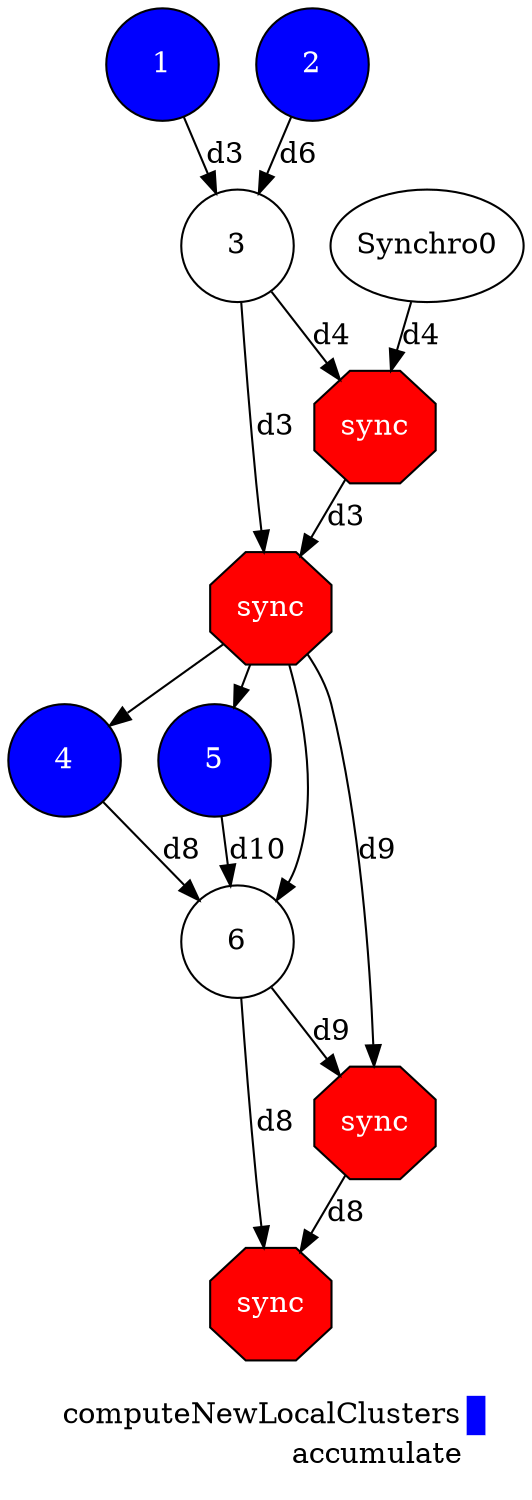 digraph {
  rankdir=TB;
  labeljust="l";
  subgraph dependence_graph {
    ranksep=0.20;
    node[height=0.75];

1[shape=circle, style=filled fillcolor="#0000ff" fontcolor="#ffffff"];
2[shape=circle, style=filled fillcolor="#0000ff" fontcolor="#ffffff"];
3[shape=circle, style=filled fillcolor="#ffffff" fontcolor="#000000"];
1 -> 3[ label="d3" ];
2 -> 3[ label="d6" ];
Synchro1[label="sync", shape=octagon, style=filled fillcolor="#ff0000" fontcolor="#FFFFFF"];
3 -> Synchro1[ label="d4" ];
Synchro0 -> Synchro1[ label="d4" ];
Synchro2[label="sync", shape=octagon, style=filled fillcolor="#ff0000" fontcolor="#FFFFFF"];
3 -> Synchro2[ label="d3" ];
Synchro1 -> Synchro2[ label="d3" ];
4[shape=circle, style=filled fillcolor="#0000ff" fontcolor="#ffffff"];
Synchro2 -> 4;
5[shape=circle, style=filled fillcolor="#0000ff" fontcolor="#ffffff"];
Synchro2 -> 5;
6[shape=circle, style=filled fillcolor="#ffffff" fontcolor="#000000"];
Synchro2 -> 6;
4 -> 6[ label="d8" ];
5 -> 6[ label="d10" ];
Synchro3[label="sync", shape=octagon, style=filled fillcolor="#ff0000" fontcolor="#FFFFFF"];
6 -> Synchro3[ label="d9" ];
Synchro2 -> Synchro3[ label="d9" ];
Synchro4[label="sync", shape=octagon, style=filled fillcolor="#ff0000" fontcolor="#FFFFFF"];
6 -> Synchro4[ label="d8" ];
Synchro3 -> Synchro4[ label="d8" ];  }
  subgraph legend {
    rank=sink;
    node [shape=plaintext, height=0.75];
    ranksep=0.20;
    label = "Legend";
    key [label=<
      <table border="0" cellpadding="2" cellspacing="0" cellborder="0">
<tr>
<td align="right">computeNewLocalClusters</td>
<td bgcolor="#0000ff">&nbsp;</td>
</tr>
<tr>
<td align="right">accumulate</td>
<td bgcolor="#ffffff">&nbsp;</td>
</tr>
      </table>
    >]
  }
}
